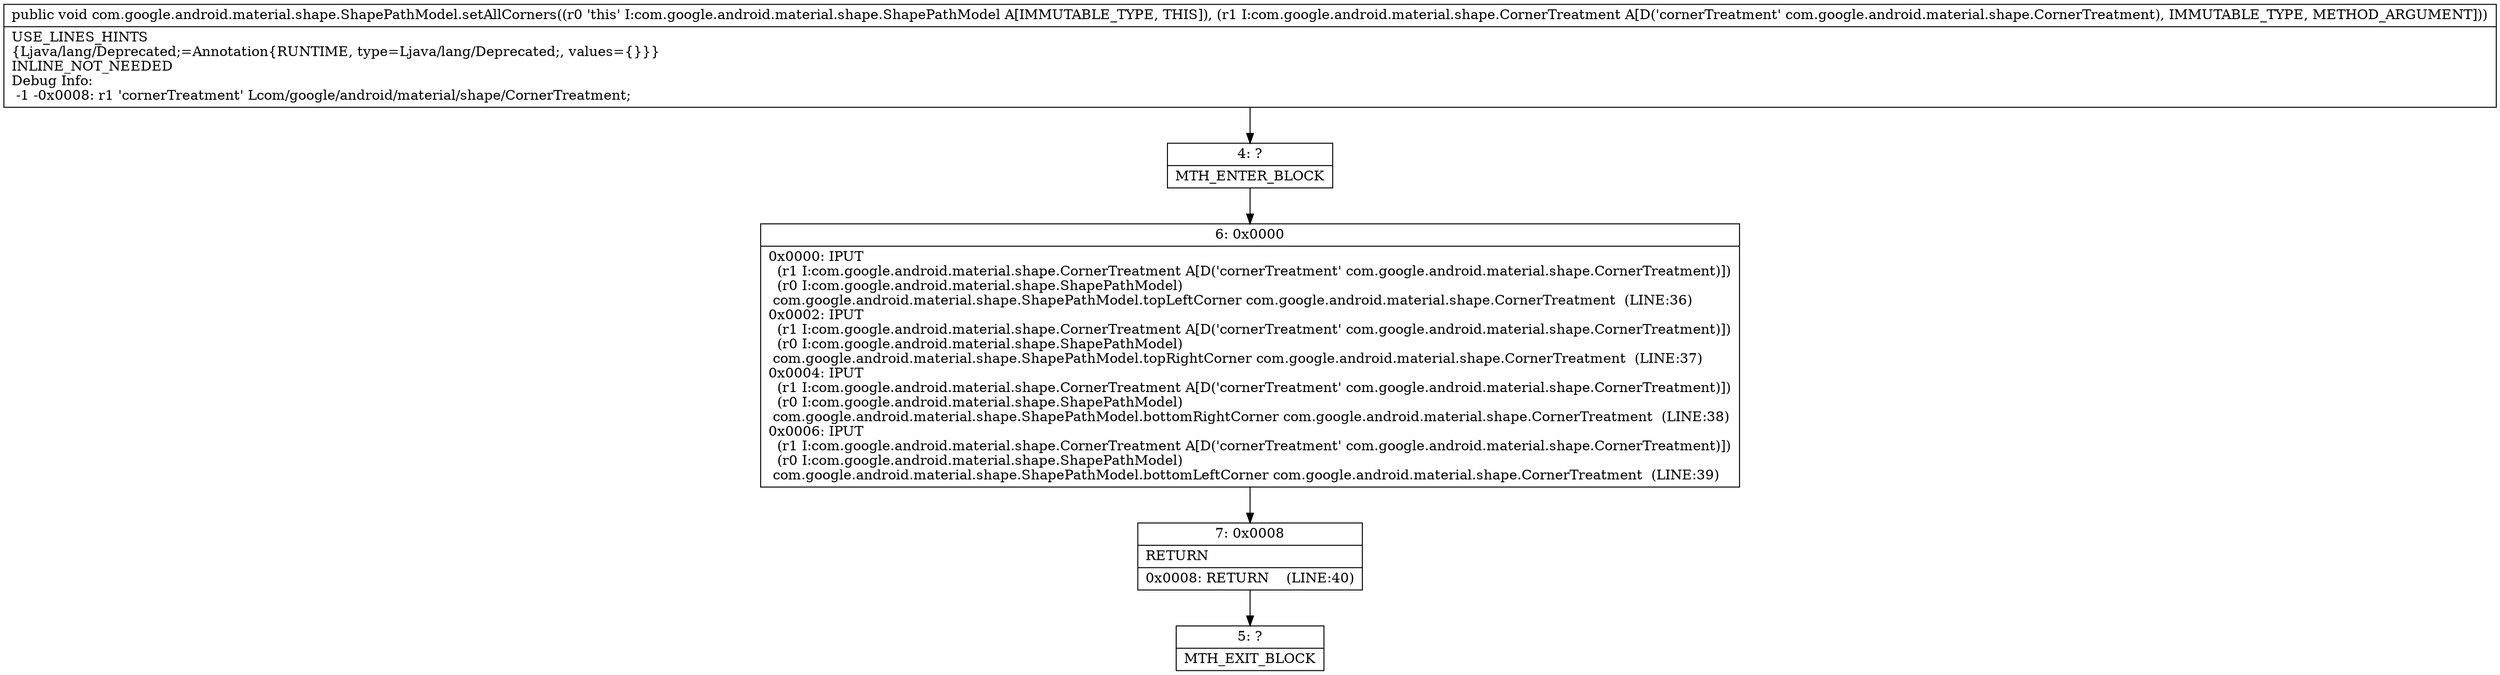 digraph "CFG forcom.google.android.material.shape.ShapePathModel.setAllCorners(Lcom\/google\/android\/material\/shape\/CornerTreatment;)V" {
Node_4 [shape=record,label="{4\:\ ?|MTH_ENTER_BLOCK\l}"];
Node_6 [shape=record,label="{6\:\ 0x0000|0x0000: IPUT  \l  (r1 I:com.google.android.material.shape.CornerTreatment A[D('cornerTreatment' com.google.android.material.shape.CornerTreatment)])\l  (r0 I:com.google.android.material.shape.ShapePathModel)\l com.google.android.material.shape.ShapePathModel.topLeftCorner com.google.android.material.shape.CornerTreatment  (LINE:36)\l0x0002: IPUT  \l  (r1 I:com.google.android.material.shape.CornerTreatment A[D('cornerTreatment' com.google.android.material.shape.CornerTreatment)])\l  (r0 I:com.google.android.material.shape.ShapePathModel)\l com.google.android.material.shape.ShapePathModel.topRightCorner com.google.android.material.shape.CornerTreatment  (LINE:37)\l0x0004: IPUT  \l  (r1 I:com.google.android.material.shape.CornerTreatment A[D('cornerTreatment' com.google.android.material.shape.CornerTreatment)])\l  (r0 I:com.google.android.material.shape.ShapePathModel)\l com.google.android.material.shape.ShapePathModel.bottomRightCorner com.google.android.material.shape.CornerTreatment  (LINE:38)\l0x0006: IPUT  \l  (r1 I:com.google.android.material.shape.CornerTreatment A[D('cornerTreatment' com.google.android.material.shape.CornerTreatment)])\l  (r0 I:com.google.android.material.shape.ShapePathModel)\l com.google.android.material.shape.ShapePathModel.bottomLeftCorner com.google.android.material.shape.CornerTreatment  (LINE:39)\l}"];
Node_7 [shape=record,label="{7\:\ 0x0008|RETURN\l|0x0008: RETURN    (LINE:40)\l}"];
Node_5 [shape=record,label="{5\:\ ?|MTH_EXIT_BLOCK\l}"];
MethodNode[shape=record,label="{public void com.google.android.material.shape.ShapePathModel.setAllCorners((r0 'this' I:com.google.android.material.shape.ShapePathModel A[IMMUTABLE_TYPE, THIS]), (r1 I:com.google.android.material.shape.CornerTreatment A[D('cornerTreatment' com.google.android.material.shape.CornerTreatment), IMMUTABLE_TYPE, METHOD_ARGUMENT]))  | USE_LINES_HINTS\l\{Ljava\/lang\/Deprecated;=Annotation\{RUNTIME, type=Ljava\/lang\/Deprecated;, values=\{\}\}\}\lINLINE_NOT_NEEDED\lDebug Info:\l  \-1 \-0x0008: r1 'cornerTreatment' Lcom\/google\/android\/material\/shape\/CornerTreatment;\l}"];
MethodNode -> Node_4;Node_4 -> Node_6;
Node_6 -> Node_7;
Node_7 -> Node_5;
}

